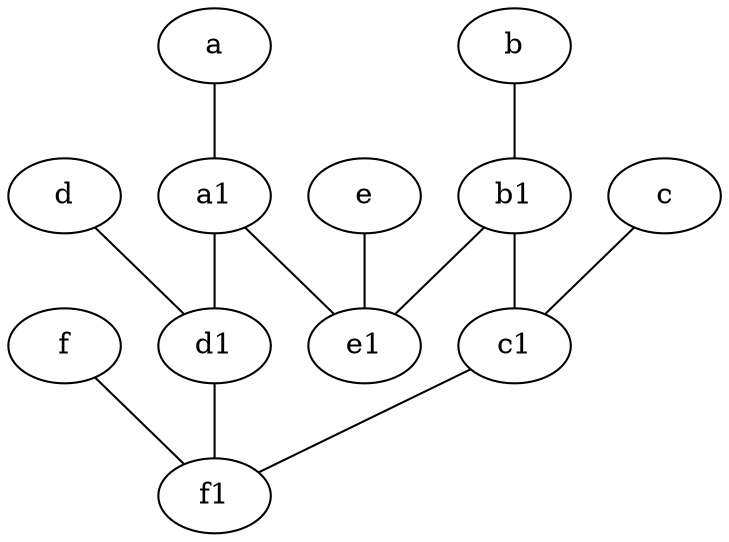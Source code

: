graph {
	node [labelfontsize=50]
	e1 [labelfontsize=50 pos="7,7!"]
	b [labelfontsize=50 pos="10,4!"]
	a [labelfontsize=50 pos="8,2!"]
	f [labelfontsize=50 pos="3,9!"]
	c1 [labelfontsize=50 pos="4.5,3!"]
	f1 [labelfontsize=50 pos="3,8!"]
	b1 [labelfontsize=50 pos="9,4!"]
	d1 [labelfontsize=50 pos="3,5!"]
	a1 [labelfontsize=50 pos="8,3!"]
	d [labelfontsize=50 pos="2,5!"]
	e [labelfontsize=50 pos="7,9!"]
	c [labelfontsize=50 pos="4.5,2!"]
	b -- b1
	d -- d1
	b1 -- c1
	a -- a1
	c1 -- f1
	a1 -- e1
	a1 -- d1
	e -- e1
	c -- c1
	b1 -- e1
	f -- f1
	d1 -- f1
}

